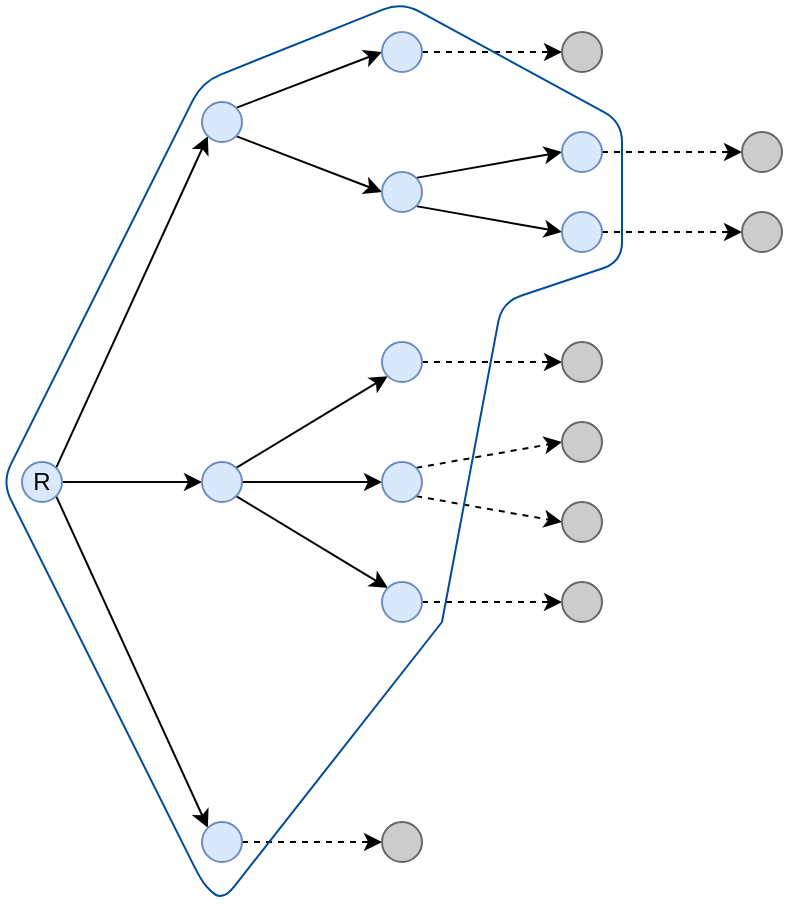 <mxfile version="12.6.5" type="device"><diagram id="VHRyqQf5sLeUBtXyjWmh" name="Page-1"><mxGraphModel dx="665" dy="437" grid="1" gridSize="10" guides="1" tooltips="1" connect="1" arrows="1" fold="1" page="1" pageScale="1" pageWidth="827" pageHeight="1169" math="0" shadow="0"><root><mxCell id="0"/><mxCell id="1" parent="0"/><mxCell id="uUyjLWC9KtAZmgQomfn--11" style="rounded=0;orthogonalLoop=1;jettySize=auto;html=1;exitX=1;exitY=0;exitDx=0;exitDy=0;entryX=0;entryY=1;entryDx=0;entryDy=0;" edge="1" parent="1" source="uUyjLWC9KtAZmgQomfn--1" target="uUyjLWC9KtAZmgQomfn--3"><mxGeometry relative="1" as="geometry"/></mxCell><mxCell id="uUyjLWC9KtAZmgQomfn--12" style="edgeStyle=none;rounded=0;orthogonalLoop=1;jettySize=auto;html=1;exitX=1;exitY=0.5;exitDx=0;exitDy=0;entryX=0;entryY=0.5;entryDx=0;entryDy=0;" edge="1" parent="1" source="uUyjLWC9KtAZmgQomfn--1" target="uUyjLWC9KtAZmgQomfn--2"><mxGeometry relative="1" as="geometry"/></mxCell><mxCell id="uUyjLWC9KtAZmgQomfn--13" style="edgeStyle=none;rounded=0;orthogonalLoop=1;jettySize=auto;html=1;exitX=1;exitY=1;exitDx=0;exitDy=0;entryX=0;entryY=0;entryDx=0;entryDy=0;" edge="1" parent="1" source="uUyjLWC9KtAZmgQomfn--1" target="uUyjLWC9KtAZmgQomfn--4"><mxGeometry relative="1" as="geometry"/></mxCell><mxCell id="uUyjLWC9KtAZmgQomfn--1" value="R" style="ellipse;whiteSpace=wrap;html=1;aspect=fixed;fillColor=#dae8fc;strokeColor=#6c8ebf;" vertex="1" parent="1"><mxGeometry x="60" y="280" width="20" height="20" as="geometry"/></mxCell><mxCell id="uUyjLWC9KtAZmgQomfn--14" style="edgeStyle=none;rounded=0;orthogonalLoop=1;jettySize=auto;html=1;exitX=1;exitY=0;exitDx=0;exitDy=0;entryX=0;entryY=1;entryDx=0;entryDy=0;" edge="1" parent="1" source="uUyjLWC9KtAZmgQomfn--2" target="uUyjLWC9KtAZmgQomfn--6"><mxGeometry relative="1" as="geometry"/></mxCell><mxCell id="uUyjLWC9KtAZmgQomfn--15" style="edgeStyle=none;rounded=0;orthogonalLoop=1;jettySize=auto;html=1;exitX=1;exitY=0.5;exitDx=0;exitDy=0;entryX=0;entryY=0.5;entryDx=0;entryDy=0;" edge="1" parent="1" source="uUyjLWC9KtAZmgQomfn--2" target="uUyjLWC9KtAZmgQomfn--5"><mxGeometry relative="1" as="geometry"/></mxCell><mxCell id="uUyjLWC9KtAZmgQomfn--16" style="edgeStyle=none;rounded=0;orthogonalLoop=1;jettySize=auto;html=1;exitX=1;exitY=1;exitDx=0;exitDy=0;entryX=0;entryY=0;entryDx=0;entryDy=0;" edge="1" parent="1" source="uUyjLWC9KtAZmgQomfn--2" target="uUyjLWC9KtAZmgQomfn--7"><mxGeometry relative="1" as="geometry"/></mxCell><mxCell id="uUyjLWC9KtAZmgQomfn--2" value="" style="ellipse;whiteSpace=wrap;html=1;aspect=fixed;fillColor=#dae8fc;strokeColor=#6c8ebf;" vertex="1" parent="1"><mxGeometry x="150" y="280" width="20" height="20" as="geometry"/></mxCell><mxCell id="uUyjLWC9KtAZmgQomfn--17" style="edgeStyle=none;rounded=0;orthogonalLoop=1;jettySize=auto;html=1;exitX=1;exitY=0;exitDx=0;exitDy=0;entryX=0;entryY=0.5;entryDx=0;entryDy=0;" edge="1" parent="1" source="uUyjLWC9KtAZmgQomfn--3" target="uUyjLWC9KtAZmgQomfn--8"><mxGeometry relative="1" as="geometry"/></mxCell><mxCell id="uUyjLWC9KtAZmgQomfn--18" style="edgeStyle=none;rounded=0;orthogonalLoop=1;jettySize=auto;html=1;exitX=1;exitY=1;exitDx=0;exitDy=0;entryX=0;entryY=0.5;entryDx=0;entryDy=0;" edge="1" parent="1" source="uUyjLWC9KtAZmgQomfn--3" target="uUyjLWC9KtAZmgQomfn--10"><mxGeometry relative="1" as="geometry"/></mxCell><mxCell id="uUyjLWC9KtAZmgQomfn--3" value="" style="ellipse;whiteSpace=wrap;html=1;aspect=fixed;fillColor=#dae8fc;strokeColor=#6c8ebf;" vertex="1" parent="1"><mxGeometry x="150" y="100" width="20" height="20" as="geometry"/></mxCell><mxCell id="uUyjLWC9KtAZmgQomfn--30" style="edgeStyle=none;rounded=0;orthogonalLoop=1;jettySize=auto;html=1;exitX=1;exitY=0.5;exitDx=0;exitDy=0;entryX=0;entryY=0.5;entryDx=0;entryDy=0;dashed=1;" edge="1" parent="1" source="uUyjLWC9KtAZmgQomfn--4" target="uUyjLWC9KtAZmgQomfn--23"><mxGeometry relative="1" as="geometry"/></mxCell><mxCell id="uUyjLWC9KtAZmgQomfn--4" value="" style="ellipse;whiteSpace=wrap;html=1;aspect=fixed;fillColor=#dae8fc;strokeColor=#6c8ebf;" vertex="1" parent="1"><mxGeometry x="150" y="460" width="20" height="20" as="geometry"/></mxCell><mxCell id="uUyjLWC9KtAZmgQomfn--28" style="edgeStyle=none;rounded=0;orthogonalLoop=1;jettySize=auto;html=1;exitX=1;exitY=0;exitDx=0;exitDy=0;entryX=0;entryY=0.5;entryDx=0;entryDy=0;dashed=1;" edge="1" parent="1" source="uUyjLWC9KtAZmgQomfn--5" target="uUyjLWC9KtAZmgQomfn--21"><mxGeometry relative="1" as="geometry"/></mxCell><mxCell id="uUyjLWC9KtAZmgQomfn--29" style="edgeStyle=none;rounded=0;orthogonalLoop=1;jettySize=auto;html=1;exitX=1;exitY=1;exitDx=0;exitDy=0;entryX=0;entryY=0.5;entryDx=0;entryDy=0;dashed=1;" edge="1" parent="1" source="uUyjLWC9KtAZmgQomfn--5" target="uUyjLWC9KtAZmgQomfn--20"><mxGeometry relative="1" as="geometry"/></mxCell><mxCell id="uUyjLWC9KtAZmgQomfn--5" value="" style="ellipse;whiteSpace=wrap;html=1;aspect=fixed;fillColor=#dae8fc;strokeColor=#6c8ebf;" vertex="1" parent="1"><mxGeometry x="240" y="280" width="20" height="20" as="geometry"/></mxCell><mxCell id="uUyjLWC9KtAZmgQomfn--26" style="edgeStyle=none;rounded=0;orthogonalLoop=1;jettySize=auto;html=1;exitX=1;exitY=0.5;exitDx=0;exitDy=0;entryX=0;entryY=0.5;entryDx=0;entryDy=0;dashed=1;" edge="1" parent="1" source="uUyjLWC9KtAZmgQomfn--6" target="uUyjLWC9KtAZmgQomfn--22"><mxGeometry relative="1" as="geometry"/></mxCell><mxCell id="uUyjLWC9KtAZmgQomfn--6" value="" style="ellipse;whiteSpace=wrap;html=1;aspect=fixed;fillColor=#dae8fc;strokeColor=#6c8ebf;" vertex="1" parent="1"><mxGeometry x="240" y="220" width="20" height="20" as="geometry"/></mxCell><mxCell id="uUyjLWC9KtAZmgQomfn--27" style="edgeStyle=none;rounded=0;orthogonalLoop=1;jettySize=auto;html=1;exitX=1;exitY=0.5;exitDx=0;exitDy=0;entryX=0;entryY=0.5;entryDx=0;entryDy=0;dashed=1;" edge="1" parent="1" source="uUyjLWC9KtAZmgQomfn--7" target="uUyjLWC9KtAZmgQomfn--19"><mxGeometry relative="1" as="geometry"/></mxCell><mxCell id="uUyjLWC9KtAZmgQomfn--7" value="" style="ellipse;whiteSpace=wrap;html=1;aspect=fixed;fillColor=#dae8fc;strokeColor=#6c8ebf;" vertex="1" parent="1"><mxGeometry x="240" y="340" width="20" height="20" as="geometry"/></mxCell><mxCell id="uUyjLWC9KtAZmgQomfn--25" style="edgeStyle=none;rounded=0;orthogonalLoop=1;jettySize=auto;html=1;exitX=1;exitY=0.5;exitDx=0;exitDy=0;entryX=0;entryY=0.5;entryDx=0;entryDy=0;dashed=1;" edge="1" parent="1" source="uUyjLWC9KtAZmgQomfn--8" target="uUyjLWC9KtAZmgQomfn--24"><mxGeometry relative="1" as="geometry"/></mxCell><mxCell id="uUyjLWC9KtAZmgQomfn--8" value="" style="ellipse;whiteSpace=wrap;html=1;aspect=fixed;fillColor=#dae8fc;strokeColor=#6c8ebf;" vertex="1" parent="1"><mxGeometry x="240" y="65" width="20" height="20" as="geometry"/></mxCell><mxCell id="uUyjLWC9KtAZmgQomfn--34" style="edgeStyle=none;rounded=0;orthogonalLoop=1;jettySize=auto;html=1;exitX=1;exitY=0;exitDx=0;exitDy=0;entryX=0;entryY=0.5;entryDx=0;entryDy=0;" edge="1" parent="1" source="uUyjLWC9KtAZmgQomfn--10" target="uUyjLWC9KtAZmgQomfn--33"><mxGeometry relative="1" as="geometry"/></mxCell><mxCell id="uUyjLWC9KtAZmgQomfn--35" style="edgeStyle=none;rounded=0;orthogonalLoop=1;jettySize=auto;html=1;exitX=1;exitY=1;exitDx=0;exitDy=0;entryX=0;entryY=0.5;entryDx=0;entryDy=0;" edge="1" parent="1" source="uUyjLWC9KtAZmgQomfn--10" target="uUyjLWC9KtAZmgQomfn--32"><mxGeometry relative="1" as="geometry"/></mxCell><mxCell id="uUyjLWC9KtAZmgQomfn--10" value="" style="ellipse;whiteSpace=wrap;html=1;aspect=fixed;fillColor=#dae8fc;strokeColor=#6c8ebf;" vertex="1" parent="1"><mxGeometry x="240" y="135" width="20" height="20" as="geometry"/></mxCell><mxCell id="uUyjLWC9KtAZmgQomfn--19" value="" style="ellipse;whiteSpace=wrap;html=1;aspect=fixed;fillColor=#CCCCCC;strokeColor=#666666;fontColor=#333333;" vertex="1" parent="1"><mxGeometry x="330" y="340" width="20" height="20" as="geometry"/></mxCell><mxCell id="uUyjLWC9KtAZmgQomfn--20" value="" style="ellipse;whiteSpace=wrap;html=1;aspect=fixed;fillColor=#CCCCCC;strokeColor=#666666;fontColor=#333333;" vertex="1" parent="1"><mxGeometry x="330" y="300" width="20" height="20" as="geometry"/></mxCell><mxCell id="uUyjLWC9KtAZmgQomfn--21" value="" style="ellipse;whiteSpace=wrap;html=1;aspect=fixed;fillColor=#CCCCCC;strokeColor=#666666;fontColor=#333333;" vertex="1" parent="1"><mxGeometry x="330" y="260" width="20" height="20" as="geometry"/></mxCell><mxCell id="uUyjLWC9KtAZmgQomfn--22" value="" style="ellipse;whiteSpace=wrap;html=1;aspect=fixed;fillColor=#CCCCCC;strokeColor=#666666;fontColor=#333333;" vertex="1" parent="1"><mxGeometry x="330" y="220" width="20" height="20" as="geometry"/></mxCell><mxCell id="uUyjLWC9KtAZmgQomfn--23" value="" style="ellipse;whiteSpace=wrap;html=1;aspect=fixed;fillColor=#CCCCCC;strokeColor=#666666;fontColor=#333333;" vertex="1" parent="1"><mxGeometry x="240" y="460" width="20" height="20" as="geometry"/></mxCell><mxCell id="uUyjLWC9KtAZmgQomfn--24" value="" style="ellipse;whiteSpace=wrap;html=1;aspect=fixed;fillColor=#CCCCCC;strokeColor=#666666;fontColor=#333333;" vertex="1" parent="1"><mxGeometry x="330" y="65" width="20" height="20" as="geometry"/></mxCell><mxCell id="uUyjLWC9KtAZmgQomfn--40" style="edgeStyle=none;rounded=0;orthogonalLoop=1;jettySize=auto;html=1;exitX=1;exitY=0.5;exitDx=0;exitDy=0;entryX=0;entryY=0.5;entryDx=0;entryDy=0;dashed=1;" edge="1" parent="1" source="uUyjLWC9KtAZmgQomfn--32" target="uUyjLWC9KtAZmgQomfn--38"><mxGeometry relative="1" as="geometry"/></mxCell><mxCell id="uUyjLWC9KtAZmgQomfn--32" value="" style="ellipse;whiteSpace=wrap;html=1;aspect=fixed;fillColor=#dae8fc;strokeColor=#6c8ebf;" vertex="1" parent="1"><mxGeometry x="330" y="155" width="20" height="20" as="geometry"/></mxCell><mxCell id="uUyjLWC9KtAZmgQomfn--39" style="edgeStyle=none;rounded=0;orthogonalLoop=1;jettySize=auto;html=1;exitX=1;exitY=0.5;exitDx=0;exitDy=0;entryX=0;entryY=0.5;entryDx=0;entryDy=0;dashed=1;" edge="1" parent="1" source="uUyjLWC9KtAZmgQomfn--33" target="uUyjLWC9KtAZmgQomfn--37"><mxGeometry relative="1" as="geometry"/></mxCell><mxCell id="uUyjLWC9KtAZmgQomfn--33" value="" style="ellipse;whiteSpace=wrap;html=1;aspect=fixed;fillColor=#dae8fc;strokeColor=#6c8ebf;" vertex="1" parent="1"><mxGeometry x="330" y="115" width="20" height="20" as="geometry"/></mxCell><mxCell id="uUyjLWC9KtAZmgQomfn--37" value="" style="ellipse;whiteSpace=wrap;html=1;aspect=fixed;fillColor=#CCCCCC;strokeColor=#666666;fontColor=#333333;" vertex="1" parent="1"><mxGeometry x="420" y="115" width="20" height="20" as="geometry"/></mxCell><mxCell id="uUyjLWC9KtAZmgQomfn--38" value="" style="ellipse;whiteSpace=wrap;html=1;aspect=fixed;fillColor=#CCCCCC;strokeColor=#666666;fontColor=#333333;" vertex="1" parent="1"><mxGeometry x="420" y="155" width="20" height="20" as="geometry"/></mxCell><mxCell id="uUyjLWC9KtAZmgQomfn--42" value="" style="endArrow=none;html=1;fillColor=#dae8fc;strokeColor=#004C99;" edge="1" parent="1"><mxGeometry width="50" height="50" relative="1" as="geometry"><mxPoint x="270" y="360" as="sourcePoint"/><mxPoint x="270" y="360" as="targetPoint"/><Array as="points"><mxPoint x="160" y="500"/><mxPoint x="150" y="490"/><mxPoint x="50" y="290"/><mxPoint x="150" y="90"/><mxPoint x="250" y="50"/><mxPoint x="360" y="110"/><mxPoint x="360" y="180"/><mxPoint x="300" y="200"/></Array></mxGeometry></mxCell></root></mxGraphModel></diagram></mxfile>